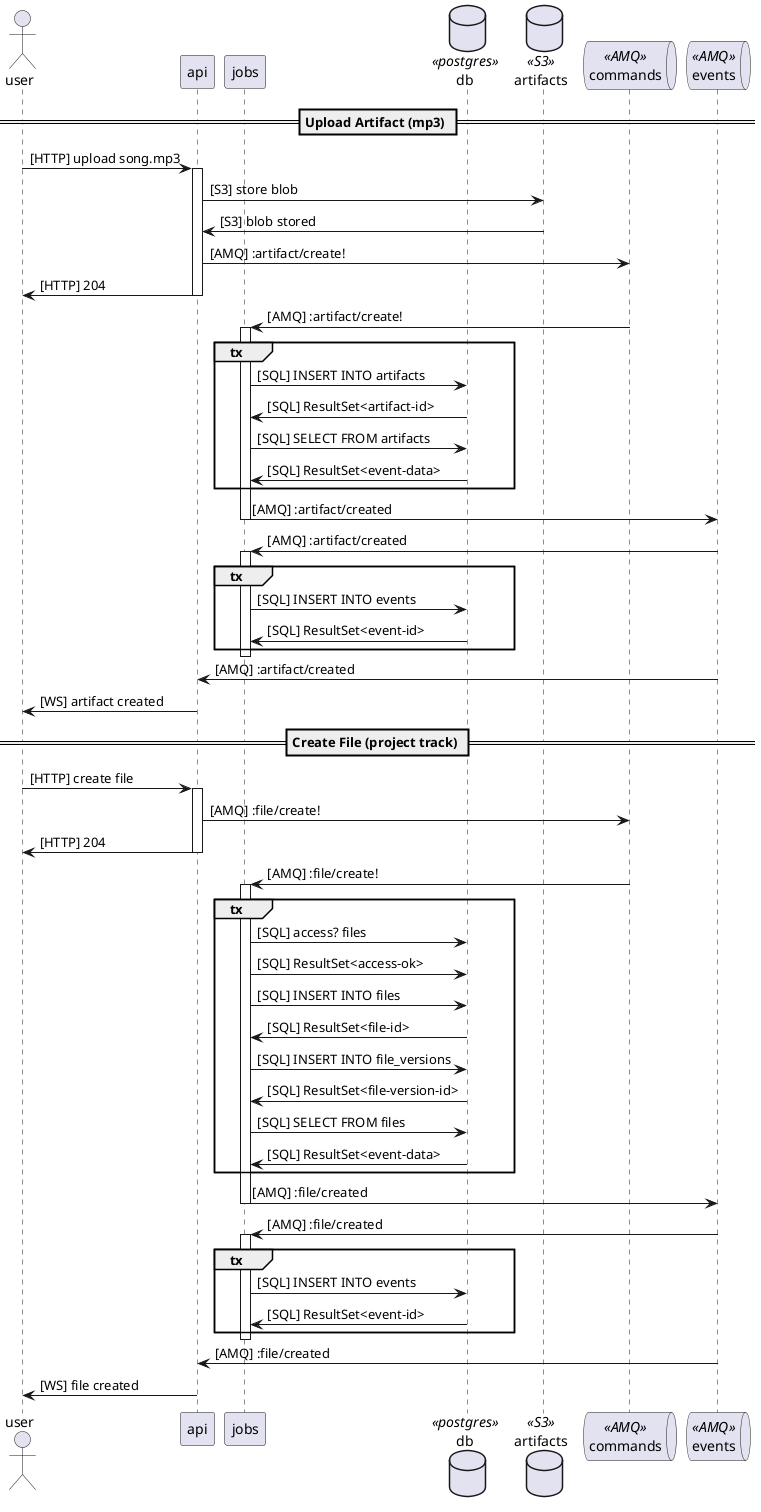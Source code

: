 @startuml
hide circle
skinparam linetype ortho

actor user
participant api
participant jobs
database db <<postgres>>
database artifacts as s3 <<S3>>
queue commands <<AMQ>>
queue events <<AMQ>>

== Upload Artifact (mp3) ==

user -> api: [HTTP] upload song.mp3

activate api
    api -> s3: [S3] store blob
    s3 -> api: [S3] blob stored
    api -> commands: [AMQ] :artifact/create!
    api -> user: [HTTP] 204
deactivate api

commands -> jobs: [AMQ] :artifact/create!

activate jobs
    group tx
        jobs -> db: [SQL] INSERT INTO artifacts
        db -> jobs: [SQL] ResultSet<artifact-id>
        jobs -> db: [SQL] SELECT FROM artifacts
        db -> jobs: [SQL] ResultSet<event-data>
    end

    jobs -> events: [AMQ] :artifact/created
deactivate jobs

events -> jobs: [AMQ] :artifact/created

activate jobs
    group tx
        jobs -> db: [SQL] INSERT INTO events
        db -> jobs: [SQL] ResultSet<event-id>
    end
deactivate jobs

events -> api: [AMQ] :artifact/created
api -> user: [WS] artifact created

== Create File (project track) ==

user -> api: [HTTP] create file

activate api
    api -> commands: [AMQ] :file/create!
    api -> user: [HTTP] 204
deactivate api

commands -> jobs: [AMQ] :file/create!

activate jobs
    group tx
        jobs -> db: [SQL] access? files
        jobs -> db: [SQL] ResultSet<access-ok>
        jobs -> db: [SQL] INSERT INTO files
        db -> jobs: [SQL] ResultSet<file-id>
        jobs -> db: [SQL] INSERT INTO file_versions
        db -> jobs: [SQL] ResultSet<file-version-id>
        jobs -> db: [SQL] SELECT FROM files
        db -> jobs: [SQL] ResultSet<event-data>
    end

    jobs -> events: [AMQ] :file/created
deactivate jobs

events -> jobs: [AMQ] :file/created

activate jobs
    group tx
        jobs -> db: [SQL] INSERT INTO events
        db -> jobs: [SQL] ResultSet<event-id>
    end
deactivate jobs

events -> api: [AMQ] :file/created
api -> user: [WS] file created

@enduml
